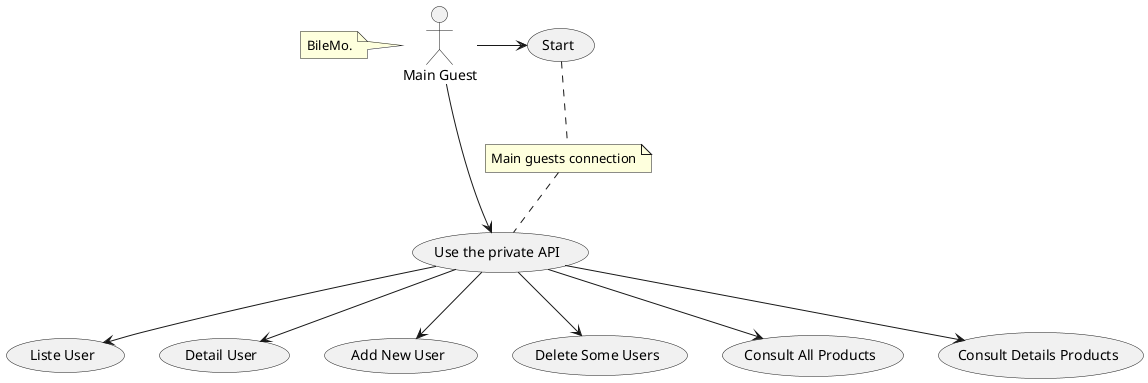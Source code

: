 @startuml
'https://plantuml.com/use-case-diagram

:Main Guest: as Admin
(Use the private API) as (PA)
(Liste User) as (LU)
(Detail User) as (DU)
(Add New User) as (ANU)
(Delete Some Users) as (DSU)
(Consult All Products) as (CAP)
(Consult Details Products) as (CDP)

Admin->(Start)
Admin->(PA)

(PA)-->(LU)
(PA)-->(DU)
(PA)-->(ANU)
(PA)-->(DSU)
(PA)-->(CAP)
(PA)-->(CDP)



note left of Admin : BileMo.

note "Main guests connection" as N1
(Start) .. N1
N1 .. (PA)
@enduml